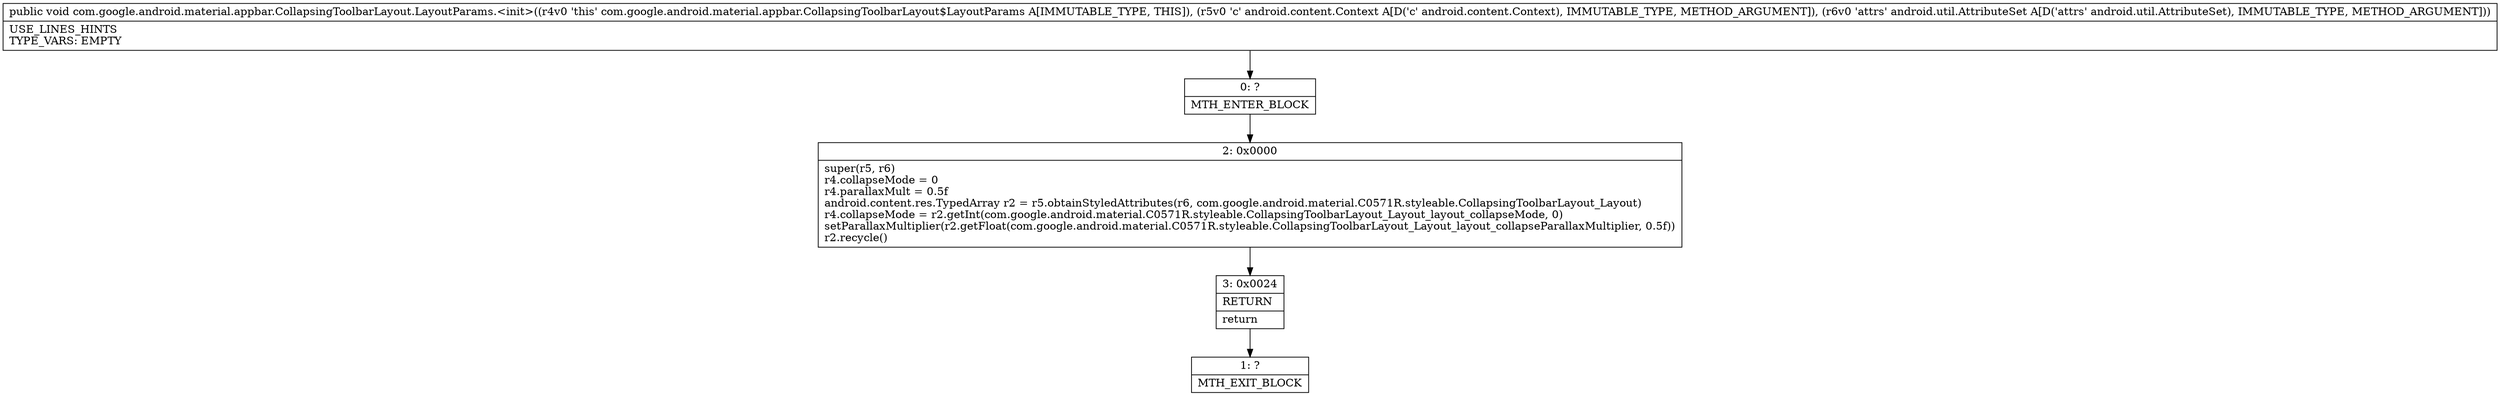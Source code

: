 digraph "CFG forcom.google.android.material.appbar.CollapsingToolbarLayout.LayoutParams.\<init\>(Landroid\/content\/Context;Landroid\/util\/AttributeSet;)V" {
Node_0 [shape=record,label="{0\:\ ?|MTH_ENTER_BLOCK\l}"];
Node_2 [shape=record,label="{2\:\ 0x0000|super(r5, r6)\lr4.collapseMode = 0\lr4.parallaxMult = 0.5f\landroid.content.res.TypedArray r2 = r5.obtainStyledAttributes(r6, com.google.android.material.C0571R.styleable.CollapsingToolbarLayout_Layout)\lr4.collapseMode = r2.getInt(com.google.android.material.C0571R.styleable.CollapsingToolbarLayout_Layout_layout_collapseMode, 0)\lsetParallaxMultiplier(r2.getFloat(com.google.android.material.C0571R.styleable.CollapsingToolbarLayout_Layout_layout_collapseParallaxMultiplier, 0.5f))\lr2.recycle()\l}"];
Node_3 [shape=record,label="{3\:\ 0x0024|RETURN\l|return\l}"];
Node_1 [shape=record,label="{1\:\ ?|MTH_EXIT_BLOCK\l}"];
MethodNode[shape=record,label="{public void com.google.android.material.appbar.CollapsingToolbarLayout.LayoutParams.\<init\>((r4v0 'this' com.google.android.material.appbar.CollapsingToolbarLayout$LayoutParams A[IMMUTABLE_TYPE, THIS]), (r5v0 'c' android.content.Context A[D('c' android.content.Context), IMMUTABLE_TYPE, METHOD_ARGUMENT]), (r6v0 'attrs' android.util.AttributeSet A[D('attrs' android.util.AttributeSet), IMMUTABLE_TYPE, METHOD_ARGUMENT]))  | USE_LINES_HINTS\lTYPE_VARS: EMPTY\l}"];
MethodNode -> Node_0;Node_0 -> Node_2;
Node_2 -> Node_3;
Node_3 -> Node_1;
}

